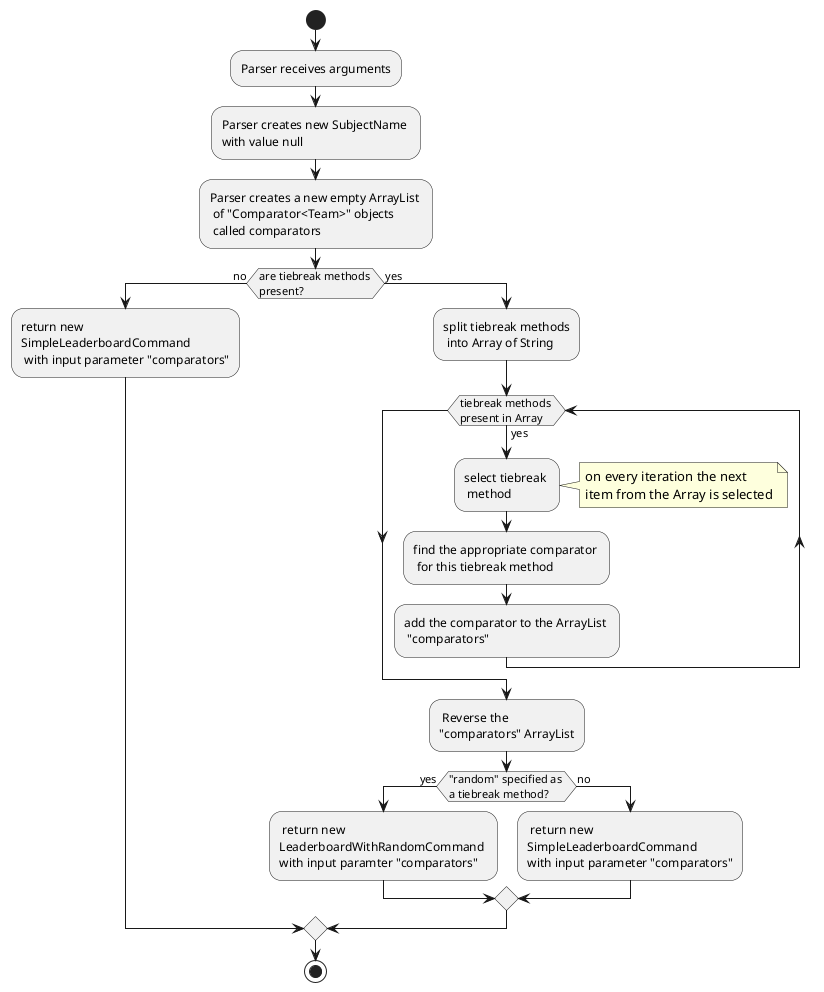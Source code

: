 @startuml

start
:Parser receives arguments;
:Parser creates new SubjectName \nwith value null;
:Parser creates a new empty ArrayList \n of "Comparator<Team>" objects \n called comparators;

if (are tiebreak methods \npresent?) then (no)
:return new \nSimpleLeaderboardCommand \n with input parameter "comparators";

else (yes)
:split tiebreak methods\n into Array of String;
while (tiebreak methods \npresent in Array) is (yes)
:select tiebreak \n method;
note right
on every iteration the next
item from the Array is selected
end note
:find the appropriate comparator \n for this tiebreak method;
:add the comparator to the ArrayList \n "comparators";
endwhile
: Reverse the \n"comparators" ArrayList;
if ("random" specified as \na tiebreak method?) then (yes)
: return new \nLeaderboardWithRandomCommand \nwith input paramter "comparators";
else (no)
: return new \nSimpleLeaderboardCommand \nwith input parameter "comparators";
endif
endif

stop

@enduml
